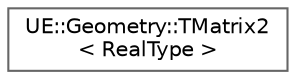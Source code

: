 digraph "Graphical Class Hierarchy"
{
 // INTERACTIVE_SVG=YES
 // LATEX_PDF_SIZE
  bgcolor="transparent";
  edge [fontname=Helvetica,fontsize=10,labelfontname=Helvetica,labelfontsize=10];
  node [fontname=Helvetica,fontsize=10,shape=box,height=0.2,width=0.4];
  rankdir="LR";
  Node0 [id="Node000000",label="UE::Geometry::TMatrix2\l\< RealType \>",height=0.2,width=0.4,color="grey40", fillcolor="white", style="filled",URL="$de/d2a/structUE_1_1Geometry_1_1TMatrix2.html",tooltip=" "];
}
